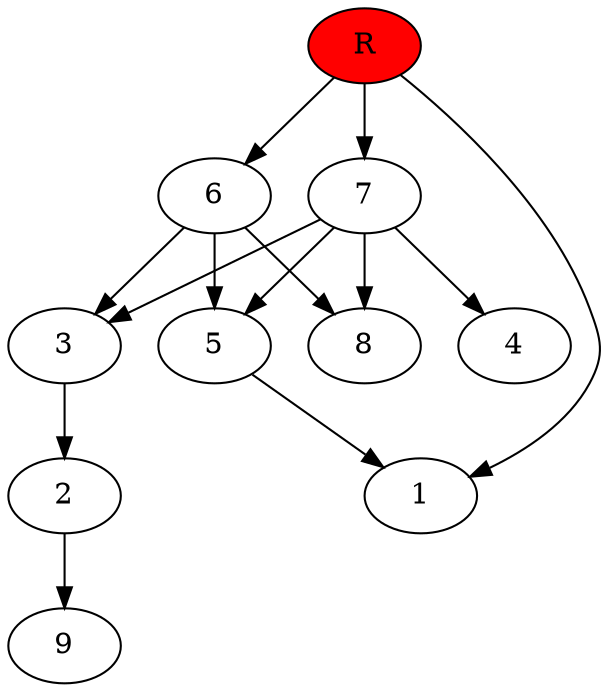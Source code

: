 digraph prb37736 {
	1
	2
	3
	4
	5
	6
	7
	8
	R [fillcolor="#ff0000" style=filled]
	2 -> 9
	3 -> 2
	5 -> 1
	6 -> 3
	6 -> 5
	6 -> 8
	7 -> 3
	7 -> 4
	7 -> 5
	7 -> 8
	R -> 1
	R -> 6
	R -> 7
}
